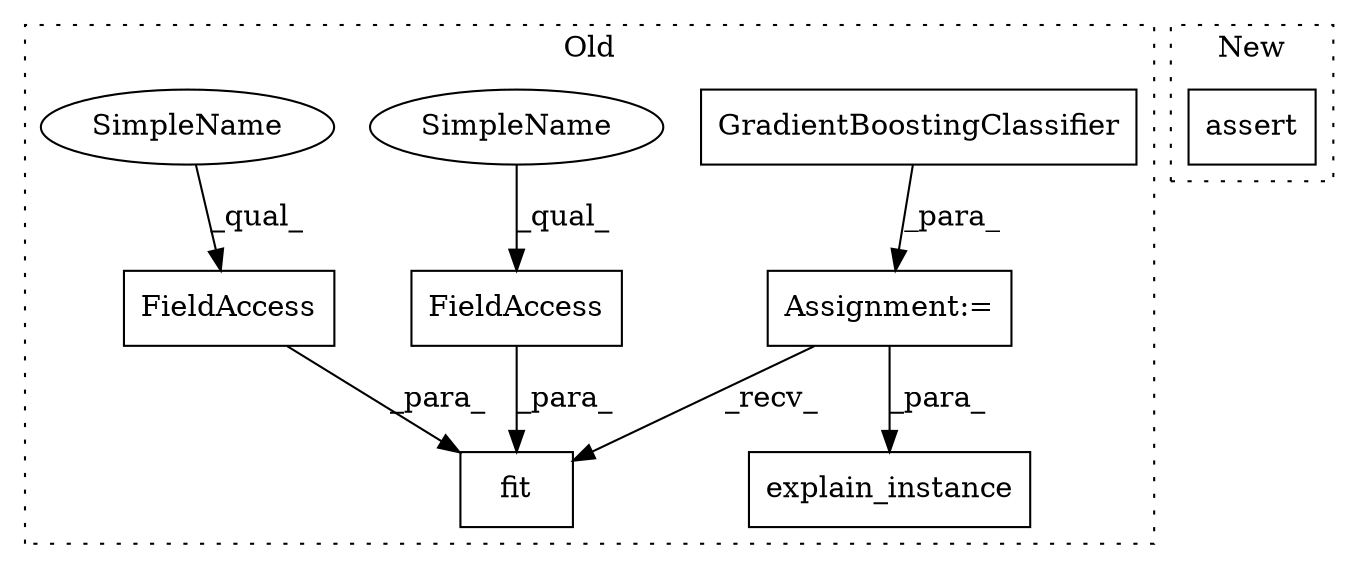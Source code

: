 digraph G {
subgraph cluster0 {
1 [label="explain_instance" a="32" s="2356,2410" l="17,1" shape="box"];
3 [label="GradientBoostingClassifier" a="32" s="2214" l="28" shape="box"];
4 [label="fit" a="32" s="2259,2291" l="4,1" shape="box"];
5 [label="FieldAccess" a="22" s="2270" l="21" shape="box"];
6 [label="FieldAccess" a="22" s="2263" l="6" shape="box"];
7 [label="Assignment:=" a="7" s="2213" l="1" shape="box"];
8 [label="SimpleName" a="42" s="2270" l="4" shape="ellipse"];
9 [label="SimpleName" a="42" s="2263" l="4" shape="ellipse"];
label = "Old";
style="dotted";
}
subgraph cluster1 {
2 [label="assert" a="6" s="2137" l="7" shape="box"];
label = "New";
style="dotted";
}
3 -> 7 [label="_para_"];
5 -> 4 [label="_para_"];
6 -> 4 [label="_para_"];
7 -> 1 [label="_para_"];
7 -> 4 [label="_recv_"];
8 -> 5 [label="_qual_"];
9 -> 6 [label="_qual_"];
}